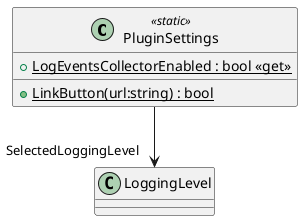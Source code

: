 @startuml
class PluginSettings <<static>> {
    + {static} LogEventsCollectorEnabled : bool <<get>>
    + {static} LinkButton(url:string) : bool
}
PluginSettings --> "SelectedLoggingLevel" LoggingLevel
@enduml
